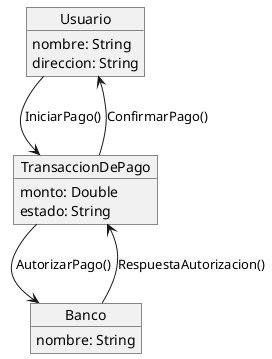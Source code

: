 @startuml Pagar
object Usuario {
  nombre: String
  direccion: String
}

object TransaccionDePago {
  monto: Double
  estado: String
}

object Banco {
  nombre: String
}

Usuario --> TransaccionDePago : IniciarPago()
TransaccionDePago --> Banco : AutorizarPago()
Banco --> TransaccionDePago : RespuestaAutorizacion()
TransaccionDePago --> Usuario : ConfirmarPago()
@enduml
